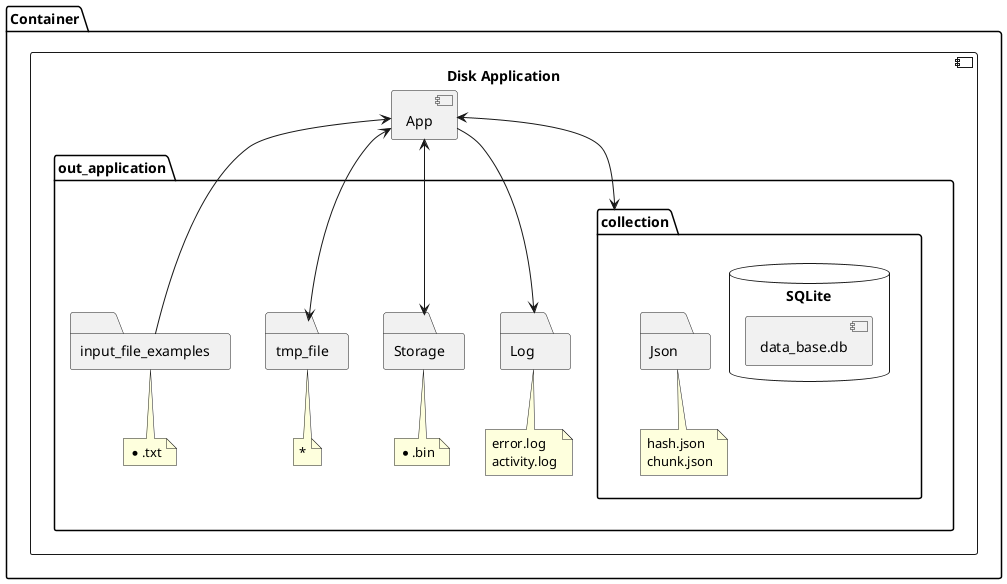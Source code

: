 @startuml
skinparam BackgroundColor white
skinparam componentStyle uml2

package "Container" {
    component "Disk Application" {
        [App]
        folder "out_application"{
            folder "Log"
            note bottom of "Log" : error.log\nactivity.log
            folder "Storage"
            note bottom of "Storage" : *.bin
            folder "tmp_file"
            note bottom of "tmp_file" : *
            folder "input_file_examples"
            note bottom of "input_file_examples" : *.txt
            folder "collection"{
                folder "Json"
                note bottom of "Json" : hash.json\nchunk.json
                database "SQLite" {
                    [data_base.db]
                }
            }
        }
    }
}

[collection] <--> [App]
[App] --> [Log]
[App] <--> [Storage]
[App] <--> [tmp_file]
[input_file_examples] --> [App]
@enduml
